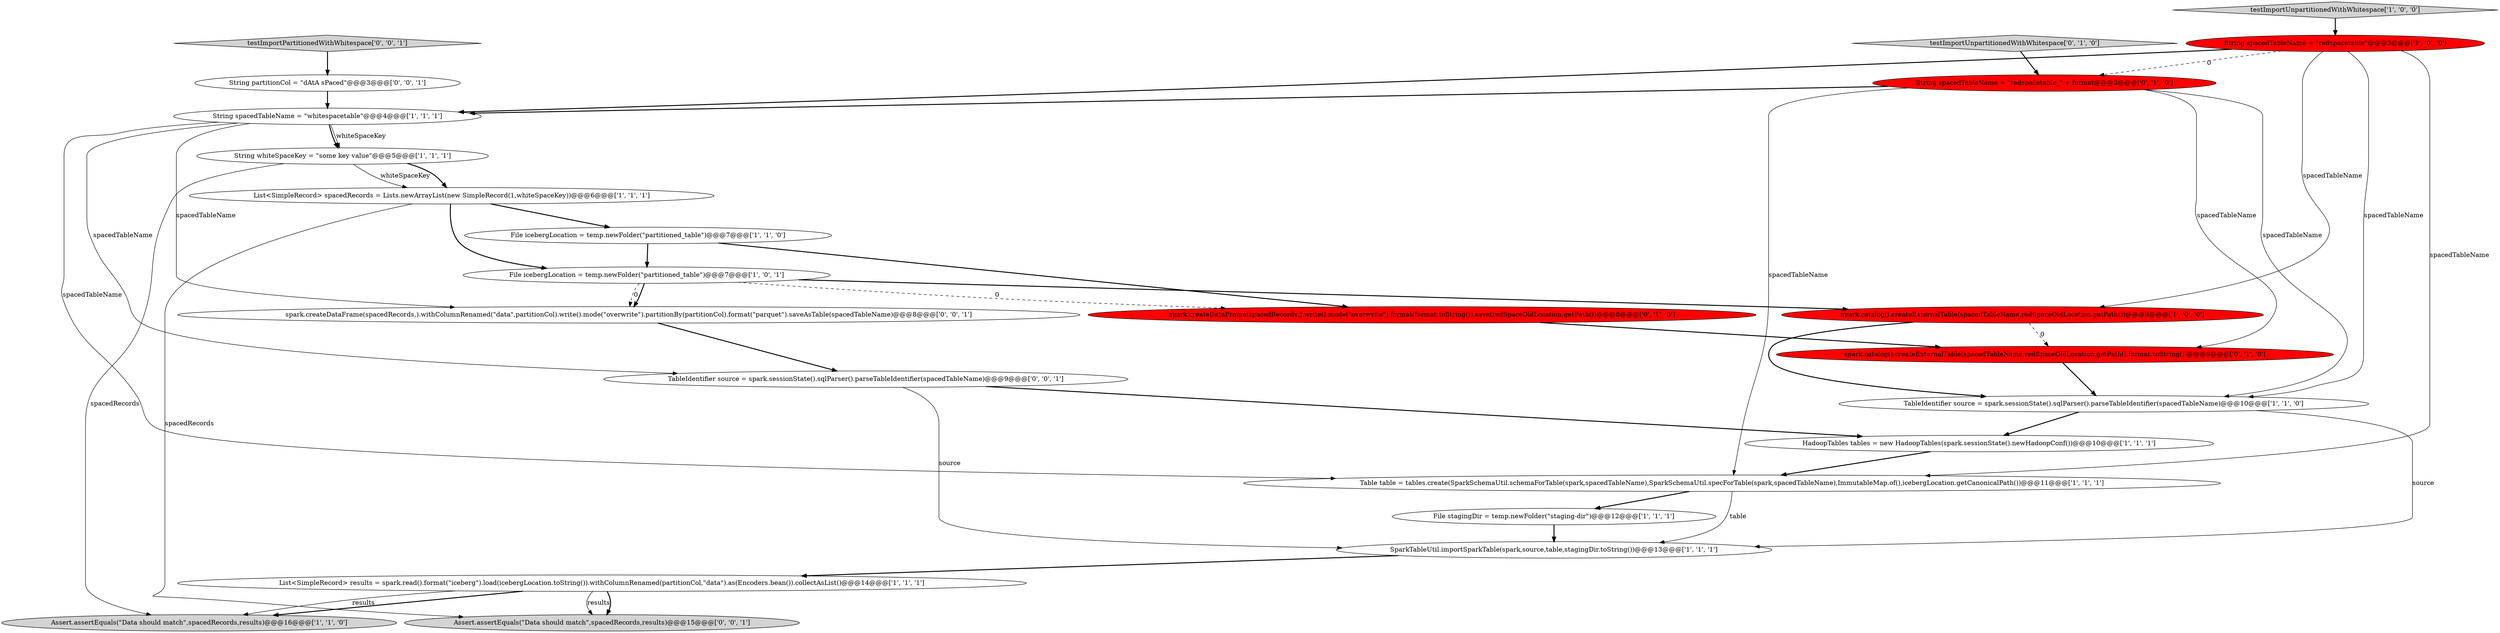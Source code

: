 digraph {
17 [style = filled, label = "String spacedTableName = \"redspacetable_\" + format@@@3@@@['0', '1', '0']", fillcolor = red, shape = ellipse image = "AAA1AAABBB2BBB"];
0 [style = filled, label = "testImportUnpartitionedWithWhitespace['1', '0', '0']", fillcolor = lightgray, shape = diamond image = "AAA0AAABBB1BBB"];
11 [style = filled, label = "Assert.assertEquals(\"Data should match\",spacedRecords,results)@@@16@@@['1', '1', '0']", fillcolor = lightgray, shape = ellipse image = "AAA0AAABBB1BBB"];
19 [style = filled, label = "spark.createDataFrame(spacedRecords,).withColumnRenamed(\"data\",partitionCol).write().mode(\"overwrite\").partitionBy(partitionCol).format(\"parquet\").saveAsTable(spacedTableName)@@@8@@@['0', '0', '1']", fillcolor = white, shape = ellipse image = "AAA0AAABBB3BBB"];
6 [style = filled, label = "List<SimpleRecord> results = spark.read().format(\"iceberg\").load(icebergLocation.toString()).withColumnRenamed(partitionCol,\"data\").as(Encoders.bean()).collectAsList()@@@14@@@['1', '1', '1']", fillcolor = white, shape = ellipse image = "AAA0AAABBB1BBB"];
7 [style = filled, label = "Table table = tables.create(SparkSchemaUtil.schemaForTable(spark,spacedTableName),SparkSchemaUtil.specForTable(spark,spacedTableName),ImmutableMap.of(),icebergLocation.getCanonicalPath())@@@11@@@['1', '1', '1']", fillcolor = white, shape = ellipse image = "AAA0AAABBB1BBB"];
13 [style = filled, label = "File icebergLocation = temp.newFolder(\"partitioned_table\")@@@7@@@['1', '0', '1']", fillcolor = white, shape = ellipse image = "AAA0AAABBB1BBB"];
16 [style = filled, label = "spark.catalog().createExternalTable(spacedTableName,redSpaceOldLocation.getPath(),format.toString())@@@9@@@['0', '1', '0']", fillcolor = red, shape = ellipse image = "AAA1AAABBB2BBB"];
22 [style = filled, label = "Assert.assertEquals(\"Data should match\",spacedRecords,results)@@@15@@@['0', '0', '1']", fillcolor = lightgray, shape = ellipse image = "AAA0AAABBB3BBB"];
18 [style = filled, label = "testImportUnpartitionedWithWhitespace['0', '1', '0']", fillcolor = lightgray, shape = diamond image = "AAA0AAABBB2BBB"];
4 [style = filled, label = "SparkTableUtil.importSparkTable(spark,source,table,stagingDir.toString())@@@13@@@['1', '1', '1']", fillcolor = white, shape = ellipse image = "AAA0AAABBB1BBB"];
2 [style = filled, label = "File icebergLocation = temp.newFolder(\"partitioned_table\")@@@7@@@['1', '1', '0']", fillcolor = white, shape = ellipse image = "AAA0AAABBB1BBB"];
9 [style = filled, label = "spark.catalog().createExternalTable(spacedTableName,redSpaceOldLocation.getPath())@@@9@@@['1', '0', '0']", fillcolor = red, shape = ellipse image = "AAA1AAABBB1BBB"];
8 [style = filled, label = "String whiteSpaceKey = \"some key value\"@@@5@@@['1', '1', '1']", fillcolor = white, shape = ellipse image = "AAA0AAABBB1BBB"];
3 [style = filled, label = "File stagingDir = temp.newFolder(\"staging-dir\")@@@12@@@['1', '1', '1']", fillcolor = white, shape = ellipse image = "AAA0AAABBB1BBB"];
5 [style = filled, label = "String spacedTableName = \"whitespacetable\"@@@4@@@['1', '1', '1']", fillcolor = white, shape = ellipse image = "AAA0AAABBB1BBB"];
12 [style = filled, label = "String spacedTableName = \"redspacetable\"@@@3@@@['1', '0', '0']", fillcolor = red, shape = ellipse image = "AAA1AAABBB1BBB"];
1 [style = filled, label = "List<SimpleRecord> spacedRecords = Lists.newArrayList(new SimpleRecord(1,whiteSpaceKey))@@@6@@@['1', '1', '1']", fillcolor = white, shape = ellipse image = "AAA0AAABBB1BBB"];
20 [style = filled, label = "TableIdentifier source = spark.sessionState().sqlParser().parseTableIdentifier(spacedTableName)@@@9@@@['0', '0', '1']", fillcolor = white, shape = ellipse image = "AAA0AAABBB3BBB"];
10 [style = filled, label = "TableIdentifier source = spark.sessionState().sqlParser().parseTableIdentifier(spacedTableName)@@@10@@@['1', '1', '0']", fillcolor = white, shape = ellipse image = "AAA0AAABBB1BBB"];
15 [style = filled, label = "spark.createDataFrame(spacedRecords,).write().mode(\"overwrite\").format(format.toString()).save(redSpaceOldLocation.getPath())@@@8@@@['0', '1', '0']", fillcolor = red, shape = ellipse image = "AAA1AAABBB2BBB"];
21 [style = filled, label = "String partitionCol = \"dAtA sPaced\"@@@3@@@['0', '0', '1']", fillcolor = white, shape = ellipse image = "AAA0AAABBB3BBB"];
23 [style = filled, label = "testImportPartitionedWithWhitespace['0', '0', '1']", fillcolor = lightgray, shape = diamond image = "AAA0AAABBB3BBB"];
14 [style = filled, label = "HadoopTables tables = new HadoopTables(spark.sessionState().newHadoopConf())@@@10@@@['1', '1', '1']", fillcolor = white, shape = ellipse image = "AAA0AAABBB1BBB"];
5->8 [style = bold, label=""];
17->5 [style = bold, label=""];
6->22 [style = solid, label="results"];
9->16 [style = dashed, label="0"];
12->5 [style = bold, label=""];
5->19 [style = solid, label="spacedTableName"];
10->14 [style = bold, label=""];
4->6 [style = bold, label=""];
16->10 [style = bold, label=""];
6->22 [style = bold, label=""];
17->10 [style = solid, label="spacedTableName"];
17->7 [style = solid, label="spacedTableName"];
19->20 [style = bold, label=""];
0->12 [style = bold, label=""];
12->10 [style = solid, label="spacedTableName"];
5->8 [style = solid, label="whiteSpaceKey"];
18->17 [style = bold, label=""];
12->9 [style = solid, label="spacedTableName"];
12->17 [style = dashed, label="0"];
20->14 [style = bold, label=""];
9->10 [style = bold, label=""];
13->19 [style = dashed, label="0"];
17->16 [style = solid, label="spacedTableName"];
15->16 [style = bold, label=""];
8->1 [style = solid, label="whiteSpaceKey"];
3->4 [style = bold, label=""];
1->13 [style = bold, label=""];
13->15 [style = dashed, label="0"];
7->3 [style = bold, label=""];
12->7 [style = solid, label="spacedTableName"];
20->4 [style = solid, label="source"];
14->7 [style = bold, label=""];
2->13 [style = bold, label=""];
8->1 [style = bold, label=""];
21->5 [style = bold, label=""];
13->19 [style = bold, label=""];
23->21 [style = bold, label=""];
1->22 [style = solid, label="spacedRecords"];
6->11 [style = bold, label=""];
2->15 [style = bold, label=""];
6->11 [style = solid, label="results"];
7->4 [style = solid, label="table"];
5->20 [style = solid, label="spacedTableName"];
1->2 [style = bold, label=""];
13->9 [style = bold, label=""];
5->7 [style = solid, label="spacedTableName"];
8->11 [style = solid, label="spacedRecords"];
10->4 [style = solid, label="source"];
}
